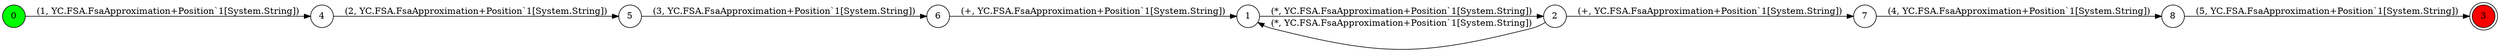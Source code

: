 digraph G {
rankdir = LR
node [shape = circle]
0[style=filled, fillcolor=green]
3[shape = doublecircle, style=filled, fillcolor=red]
{ rank=same; 0 }
{ rank=min; 0 }
{ rank=same; 3 }
{ rank=max; 3 }
0 -> 4 [label="(1, YC.FSA.FsaApproximation+Position`1[System.String])"]; 
4 -> 5 [label="(2, YC.FSA.FsaApproximation+Position`1[System.String])"]; 
5 -> 6 [label="(3, YC.FSA.FsaApproximation+Position`1[System.String])"]; 
6 -> 1 [label="(+, YC.FSA.FsaApproximation+Position`1[System.String])"]; 
1 -> 2 [label="(*, YC.FSA.FsaApproximation+Position`1[System.String])"]; 
2 -> 1 [label="(*, YC.FSA.FsaApproximation+Position`1[System.String])"]; 
2 -> 7 [label="(+, YC.FSA.FsaApproximation+Position`1[System.String])"]; 
7 -> 8 [label="(4, YC.FSA.FsaApproximation+Position`1[System.String])"]; 
8 -> 3 [label="(5, YC.FSA.FsaApproximation+Position`1[System.String])"]; 

}